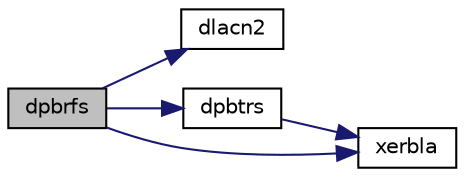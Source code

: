 digraph "dpbrfs"
{
 // LATEX_PDF_SIZE
  edge [fontname="Helvetica",fontsize="10",labelfontname="Helvetica",labelfontsize="10"];
  node [fontname="Helvetica",fontsize="10",shape=record];
  rankdir="LR";
  Node1 [label="dpbrfs",height=0.2,width=0.4,color="black", fillcolor="grey75", style="filled", fontcolor="black",tooltip="DPBRFS"];
  Node1 -> Node2 [color="midnightblue",fontsize="10",style="solid",fontname="Helvetica"];
  Node2 [label="dlacn2",height=0.2,width=0.4,color="black", fillcolor="white", style="filled",URL="$dlacn2_8f.html#a9b62da514b4a671acd3e3f63d018f01e",tooltip="DLACN2 estimates the 1-norm of a square matrix, using reverse communication for evaluating matrix-vec..."];
  Node1 -> Node3 [color="midnightblue",fontsize="10",style="solid",fontname="Helvetica"];
  Node3 [label="dpbtrs",height=0.2,width=0.4,color="black", fillcolor="white", style="filled",URL="$dpbtrs_8f.html#ac220550e8b746c1fa59b87b0b8305f43",tooltip="DPBTRS"];
  Node3 -> Node4 [color="midnightblue",fontsize="10",style="solid",fontname="Helvetica"];
  Node4 [label="xerbla",height=0.2,width=0.4,color="black", fillcolor="white", style="filled",URL="$xerbla_8f.html#a377ee61015baf8dea7770b3a404b1c07",tooltip="XERBLA"];
  Node1 -> Node4 [color="midnightblue",fontsize="10",style="solid",fontname="Helvetica"];
}
